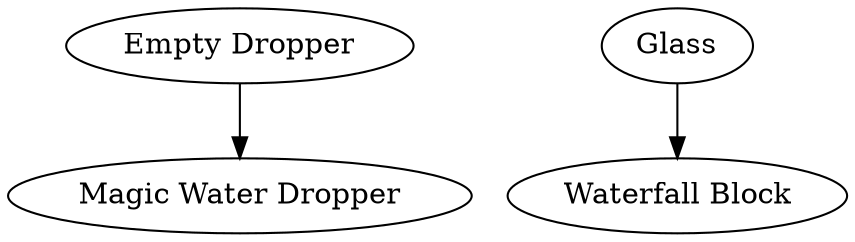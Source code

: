 digraph G {
  "Empty Dropper" -> "Magic Water Dropper" [color="black"];
  "Glass" -> "Waterfall Block" [color="black"];
}
